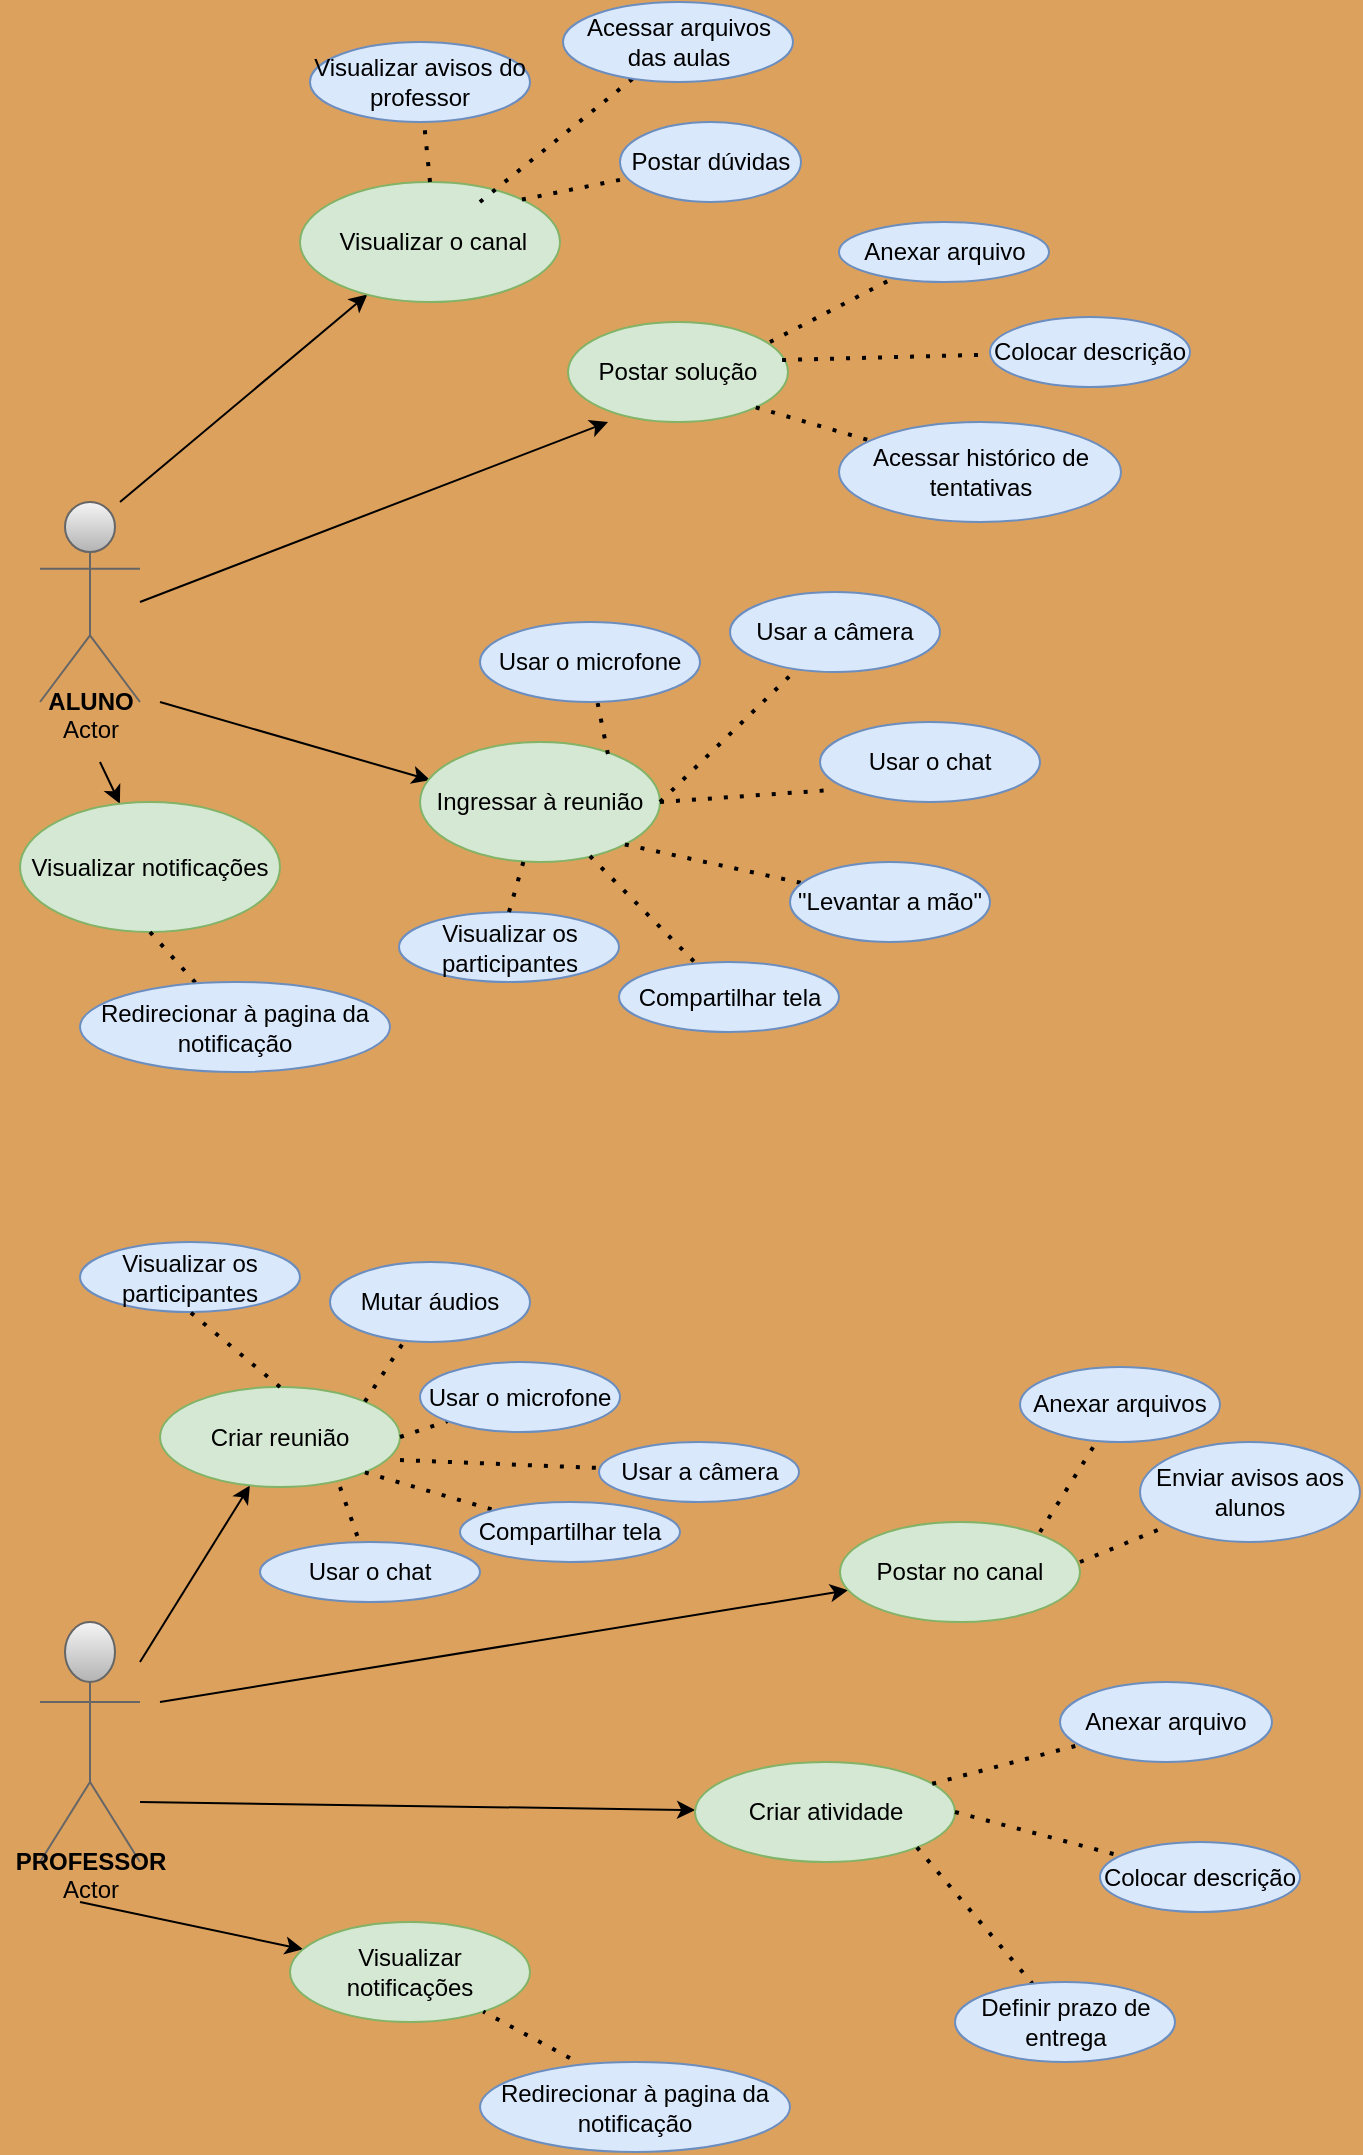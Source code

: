 <mxfile version="17.1.0" type="github">
  <diagram id="aVr9w3ZwwVEJyQvbq-az" name="Page-1">
    <mxGraphModel dx="1422" dy="780" grid="1" gridSize="10" guides="1" tooltips="1" connect="1" arrows="1" fold="1" page="1" pageScale="1" pageWidth="827" pageHeight="1169" background="#DDA15E" math="0" shadow="0">
      <root>
        <mxCell id="0" />
        <mxCell id="1" parent="0" />
        <mxCell id="Xs3dQTuyf7m6ERbla3pM-1" value="Actor" style="shape=umlActor;verticalLabelPosition=bottom;verticalAlign=top;html=1;outlineConnect=0;fillColor=#f5f5f5;strokeColor=#666666;gradientColor=#b3b3b3;" parent="1" vertex="1">
          <mxGeometry x="40" y="860" width="50" height="120" as="geometry" />
        </mxCell>
        <mxCell id="Xs3dQTuyf7m6ERbla3pM-4" value="Actor" style="shape=umlActor;verticalLabelPosition=bottom;verticalAlign=top;html=1;outlineConnect=0;fillColor=#f5f5f5;strokeColor=#666666;gradientColor=#b3b3b3;" parent="1" vertex="1">
          <mxGeometry x="40" y="300" width="50" height="100" as="geometry" />
        </mxCell>
        <mxCell id="Xs3dQTuyf7m6ERbla3pM-5" value="" style="endArrow=classic;html=1;rounded=0;entryX=0.182;entryY=1;entryDx=0;entryDy=0;entryPerimeter=0;" parent="1" target="Xs3dQTuyf7m6ERbla3pM-7" edge="1">
          <mxGeometry width="50" height="50" relative="1" as="geometry">
            <mxPoint x="90" y="350" as="sourcePoint" />
            <mxPoint x="140" y="300" as="targetPoint" />
          </mxGeometry>
        </mxCell>
        <mxCell id="Xs3dQTuyf7m6ERbla3pM-6" value="" style="endArrow=classic;html=1;rounded=0;entryX=0.042;entryY=0.317;entryDx=0;entryDy=0;entryPerimeter=0;" parent="1" target="Xs3dQTuyf7m6ERbla3pM-8" edge="1">
          <mxGeometry width="50" height="50" relative="1" as="geometry">
            <mxPoint x="100" y="400" as="sourcePoint" />
            <mxPoint x="140" y="440" as="targetPoint" />
          </mxGeometry>
        </mxCell>
        <mxCell id="Xs3dQTuyf7m6ERbla3pM-7" value="Postar solução" style="ellipse;whiteSpace=wrap;html=1;fillColor=#d5e8d4;strokeColor=#82b366;" parent="1" vertex="1">
          <mxGeometry x="304" y="210" width="110" height="50" as="geometry" />
        </mxCell>
        <mxCell id="Xs3dQTuyf7m6ERbla3pM-8" value="Ingressar à reunião" style="ellipse;whiteSpace=wrap;html=1;fillColor=#d5e8d4;strokeColor=#82b366;" parent="1" vertex="1">
          <mxGeometry x="230" y="420" width="120" height="60" as="geometry" />
        </mxCell>
        <mxCell id="Xs3dQTuyf7m6ERbla3pM-9" value="" style="endArrow=none;dashed=1;html=1;dashPattern=1 3;strokeWidth=2;rounded=0;exitX=0.918;exitY=0.2;exitDx=0;exitDy=0;exitPerimeter=0;" parent="1" source="Xs3dQTuyf7m6ERbla3pM-7" target="Xs3dQTuyf7m6ERbla3pM-10" edge="1">
          <mxGeometry width="50" height="50" relative="1" as="geometry">
            <mxPoint x="230" y="260" as="sourcePoint" />
            <mxPoint x="260" y="230" as="targetPoint" />
          </mxGeometry>
        </mxCell>
        <mxCell id="Xs3dQTuyf7m6ERbla3pM-10" value="Anexar arquivo" style="ellipse;whiteSpace=wrap;html=1;fillColor=#dae8fc;strokeColor=#6c8ebf;" parent="1" vertex="1">
          <mxGeometry x="439.5" y="160" width="105" height="30" as="geometry" />
        </mxCell>
        <mxCell id="Xs3dQTuyf7m6ERbla3pM-11" value="" style="endArrow=classic;html=1;rounded=0;" parent="1" target="Xs3dQTuyf7m6ERbla3pM-12" edge="1">
          <mxGeometry width="50" height="50" relative="1" as="geometry">
            <mxPoint x="90" y="880" as="sourcePoint" />
            <mxPoint x="140" y="830" as="targetPoint" />
          </mxGeometry>
        </mxCell>
        <mxCell id="Xs3dQTuyf7m6ERbla3pM-12" value="Criar reunião" style="ellipse;whiteSpace=wrap;html=1;fillColor=#d5e8d4;strokeColor=#82b366;" parent="1" vertex="1">
          <mxGeometry x="100" y="742.5" width="120" height="50" as="geometry" />
        </mxCell>
        <mxCell id="Xs3dQTuyf7m6ERbla3pM-13" value="" style="endArrow=classic;html=1;rounded=0;" parent="1" target="Xs3dQTuyf7m6ERbla3pM-14" edge="1">
          <mxGeometry width="50" height="50" relative="1" as="geometry">
            <mxPoint x="90" y="950" as="sourcePoint" />
            <mxPoint x="140" y="1010" as="targetPoint" />
          </mxGeometry>
        </mxCell>
        <mxCell id="Xs3dQTuyf7m6ERbla3pM-14" value="Criar atividade" style="ellipse;whiteSpace=wrap;html=1;fillColor=#d5e8d4;strokeColor=#82b366;" parent="1" vertex="1">
          <mxGeometry x="367.5" y="930" width="130" height="50" as="geometry" />
        </mxCell>
        <mxCell id="Xs3dQTuyf7m6ERbla3pM-15" value="" style="endArrow=none;dashed=1;html=1;dashPattern=1 3;strokeWidth=2;rounded=0;exitX=1;exitY=0;exitDx=0;exitDy=0;" parent="1" source="Xs3dQTuyf7m6ERbla3pM-12" target="Xs3dQTuyf7m6ERbla3pM-16" edge="1">
          <mxGeometry width="50" height="50" relative="1" as="geometry">
            <mxPoint x="250" y="810" as="sourcePoint" />
            <mxPoint x="300" y="760" as="targetPoint" />
          </mxGeometry>
        </mxCell>
        <mxCell id="Xs3dQTuyf7m6ERbla3pM-16" value="Mutar áudios" style="ellipse;whiteSpace=wrap;html=1;fillColor=#dae8fc;strokeColor=#6c8ebf;" parent="1" vertex="1">
          <mxGeometry x="185" y="680" width="100" height="40" as="geometry" />
        </mxCell>
        <mxCell id="Xs3dQTuyf7m6ERbla3pM-17" value="" style="endArrow=none;dashed=1;html=1;dashPattern=1 3;strokeWidth=2;rounded=0;exitX=1;exitY=0.5;exitDx=0;exitDy=0;" parent="1" source="Xs3dQTuyf7m6ERbla3pM-12" target="Xs3dQTuyf7m6ERbla3pM-18" edge="1">
          <mxGeometry width="50" height="50" relative="1" as="geometry">
            <mxPoint x="270" y="830" as="sourcePoint" />
            <mxPoint x="310" y="810" as="targetPoint" />
          </mxGeometry>
        </mxCell>
        <mxCell id="Xs3dQTuyf7m6ERbla3pM-18" value="Usar o microfone" style="ellipse;whiteSpace=wrap;html=1;fillColor=#dae8fc;strokeColor=#6c8ebf;" parent="1" vertex="1">
          <mxGeometry x="230" y="730" width="100" height="35" as="geometry" />
        </mxCell>
        <mxCell id="Xs3dQTuyf7m6ERbla3pM-19" value="" style="endArrow=none;dashed=1;html=1;dashPattern=1 3;strokeWidth=2;rounded=0;exitX=1;exitY=0.73;exitDx=0;exitDy=0;exitPerimeter=0;" parent="1" source="Xs3dQTuyf7m6ERbla3pM-12" target="Xs3dQTuyf7m6ERbla3pM-20" edge="1">
          <mxGeometry width="50" height="50" relative="1" as="geometry">
            <mxPoint x="260" y="840" as="sourcePoint" />
            <mxPoint x="350" y="840" as="targetPoint" />
          </mxGeometry>
        </mxCell>
        <mxCell id="Xs3dQTuyf7m6ERbla3pM-20" value="Usar a câmera" style="ellipse;whiteSpace=wrap;html=1;fillColor=#dae8fc;strokeColor=#6c8ebf;" parent="1" vertex="1">
          <mxGeometry x="319.5" y="770" width="100" height="30" as="geometry" />
        </mxCell>
        <mxCell id="Xs3dQTuyf7m6ERbla3pM-21" value="" style="endArrow=none;dashed=1;html=1;dashPattern=1 3;strokeWidth=2;rounded=0;exitX=1;exitY=1;exitDx=0;exitDy=0;" parent="1" source="Xs3dQTuyf7m6ERbla3pM-12" target="Xs3dQTuyf7m6ERbla3pM-22" edge="1">
          <mxGeometry width="50" height="50" relative="1" as="geometry">
            <mxPoint x="260" y="840" as="sourcePoint" />
            <mxPoint x="330" y="870" as="targetPoint" />
          </mxGeometry>
        </mxCell>
        <mxCell id="Xs3dQTuyf7m6ERbla3pM-22" value="Compartilhar tela" style="ellipse;whiteSpace=wrap;html=1;fillColor=#dae8fc;strokeColor=#6c8ebf;" parent="1" vertex="1">
          <mxGeometry x="250" y="800" width="110" height="30" as="geometry" />
        </mxCell>
        <mxCell id="Xs3dQTuyf7m6ERbla3pM-23" value="" style="endArrow=none;dashed=1;html=1;dashPattern=1 3;strokeWidth=2;rounded=0;exitX=0.75;exitY=1;exitDx=0;exitDy=0;exitPerimeter=0;" parent="1" source="Xs3dQTuyf7m6ERbla3pM-12" target="Xs3dQTuyf7m6ERbla3pM-24" edge="1">
          <mxGeometry width="50" height="50" relative="1" as="geometry">
            <mxPoint x="290" y="890" as="sourcePoint" />
            <mxPoint x="250" y="840" as="targetPoint" />
          </mxGeometry>
        </mxCell>
        <mxCell id="Xs3dQTuyf7m6ERbla3pM-24" value="Usar o chat" style="ellipse;whiteSpace=wrap;html=1;fillColor=#dae8fc;strokeColor=#6c8ebf;" parent="1" vertex="1">
          <mxGeometry x="150" y="820" width="110" height="30" as="geometry" />
        </mxCell>
        <mxCell id="Xs3dQTuyf7m6ERbla3pM-25" value="" style="endArrow=none;dashed=1;html=1;dashPattern=1 3;strokeWidth=2;rounded=0;exitX=1;exitY=0.5;exitDx=0;exitDy=0;" parent="1" target="Xs3dQTuyf7m6ERbla3pM-26" edge="1" source="Xs3dQTuyf7m6ERbla3pM-14">
          <mxGeometry width="50" height="50" relative="1" as="geometry">
            <mxPoint x="440" y="1050" as="sourcePoint" />
            <mxPoint x="320" y="1040" as="targetPoint" />
          </mxGeometry>
        </mxCell>
        <mxCell id="Xs3dQTuyf7m6ERbla3pM-26" value="Colocar descrição" style="ellipse;whiteSpace=wrap;html=1;fillColor=#dae8fc;strokeColor=#6c8ebf;" parent="1" vertex="1">
          <mxGeometry x="570" y="970" width="100" height="35" as="geometry" />
        </mxCell>
        <mxCell id="Xs3dQTuyf7m6ERbla3pM-27" value="" style="endArrow=none;dashed=1;html=1;dashPattern=1 3;strokeWidth=2;rounded=0;" parent="1" source="Xs3dQTuyf7m6ERbla3pM-14" target="Xs3dQTuyf7m6ERbla3pM-28" edge="1">
          <mxGeometry width="50" height="50" relative="1" as="geometry">
            <mxPoint x="320" y="1070" as="sourcePoint" />
            <mxPoint x="270" y="1050" as="targetPoint" />
          </mxGeometry>
        </mxCell>
        <mxCell id="Xs3dQTuyf7m6ERbla3pM-28" value="Anexar arquivo" style="ellipse;whiteSpace=wrap;html=1;fillColor=#dae8fc;strokeColor=#6c8ebf;" parent="1" vertex="1">
          <mxGeometry x="550" y="890" width="106" height="40" as="geometry" />
        </mxCell>
        <mxCell id="Xs3dQTuyf7m6ERbla3pM-29" value="" style="endArrow=none;dashed=1;html=1;dashPattern=1 3;strokeWidth=2;rounded=0;exitX=1;exitY=1;exitDx=0;exitDy=0;" parent="1" source="Xs3dQTuyf7m6ERbla3pM-14" target="Xs3dQTuyf7m6ERbla3pM-30" edge="1">
          <mxGeometry width="50" height="50" relative="1" as="geometry">
            <mxPoint x="260" y="1090" as="sourcePoint" />
            <mxPoint x="250" y="1060" as="targetPoint" />
          </mxGeometry>
        </mxCell>
        <mxCell id="Xs3dQTuyf7m6ERbla3pM-30" value="Definir prazo de entrega" style="ellipse;whiteSpace=wrap;html=1;fillColor=#dae8fc;strokeColor=#6c8ebf;" parent="1" vertex="1">
          <mxGeometry x="497.5" y="1040" width="110" height="40" as="geometry" />
        </mxCell>
        <mxCell id="Xs3dQTuyf7m6ERbla3pM-35" value="" style="endArrow=none;dashed=1;html=1;dashPattern=1 3;strokeWidth=2;rounded=0;exitX=0.783;exitY=0.1;exitDx=0;exitDy=0;exitPerimeter=0;" parent="1" source="Xs3dQTuyf7m6ERbla3pM-8" target="Xs3dQTuyf7m6ERbla3pM-36" edge="1">
          <mxGeometry width="50" height="50" relative="1" as="geometry">
            <mxPoint x="244" y="430" as="sourcePoint" />
            <mxPoint x="280" y="400" as="targetPoint" />
          </mxGeometry>
        </mxCell>
        <mxCell id="Xs3dQTuyf7m6ERbla3pM-36" value="Usar o microfone" style="ellipse;whiteSpace=wrap;html=1;fillColor=#dae8fc;strokeColor=#6c8ebf;" parent="1" vertex="1">
          <mxGeometry x="260" y="360" width="110" height="40" as="geometry" />
        </mxCell>
        <mxCell id="Xs3dQTuyf7m6ERbla3pM-37" value="" style="endArrow=none;dashed=1;html=1;dashPattern=1 3;strokeWidth=2;rounded=0;exitX=1;exitY=0.5;exitDx=0;exitDy=0;" parent="1" source="Xs3dQTuyf7m6ERbla3pM-8" target="Xs3dQTuyf7m6ERbla3pM-38" edge="1">
          <mxGeometry width="50" height="50" relative="1" as="geometry">
            <mxPoint x="260" y="450" as="sourcePoint" />
            <mxPoint x="300" y="440" as="targetPoint" />
          </mxGeometry>
        </mxCell>
        <mxCell id="Xs3dQTuyf7m6ERbla3pM-38" value="Usar a câmera" style="ellipse;whiteSpace=wrap;html=1;fillColor=#dae8fc;strokeColor=#6c8ebf;" parent="1" vertex="1">
          <mxGeometry x="385" y="345" width="105" height="40" as="geometry" />
        </mxCell>
        <mxCell id="Xs3dQTuyf7m6ERbla3pM-39" value="" style="endArrow=none;dashed=1;html=1;dashPattern=1 3;strokeWidth=2;rounded=0;entryX=0.055;entryY=0.85;entryDx=0;entryDy=0;entryPerimeter=0;exitX=1;exitY=0.5;exitDx=0;exitDy=0;" parent="1" source="Xs3dQTuyf7m6ERbla3pM-8" target="Xs3dQTuyf7m6ERbla3pM-40" edge="1">
          <mxGeometry width="50" height="50" relative="1" as="geometry">
            <mxPoint x="250" y="470" as="sourcePoint" />
            <mxPoint x="310" y="470" as="targetPoint" />
          </mxGeometry>
        </mxCell>
        <mxCell id="Xs3dQTuyf7m6ERbla3pM-40" value="Usar o chat" style="ellipse;whiteSpace=wrap;html=1;fillColor=#dae8fc;strokeColor=#6c8ebf;" parent="1" vertex="1">
          <mxGeometry x="430" y="410" width="110" height="40" as="geometry" />
        </mxCell>
        <mxCell id="Xs3dQTuyf7m6ERbla3pM-41" value="" style="endArrow=none;dashed=1;html=1;dashPattern=1 3;strokeWidth=2;rounded=0;exitX=0.973;exitY=0.38;exitDx=0;exitDy=0;exitPerimeter=0;" parent="1" source="Xs3dQTuyf7m6ERbla3pM-7" target="Xs3dQTuyf7m6ERbla3pM-42" edge="1">
          <mxGeometry width="50" height="50" relative="1" as="geometry">
            <mxPoint x="260" y="270" as="sourcePoint" />
            <mxPoint x="320" y="260" as="targetPoint" />
          </mxGeometry>
        </mxCell>
        <mxCell id="Xs3dQTuyf7m6ERbla3pM-42" value="Colocar descrição" style="ellipse;whiteSpace=wrap;html=1;fillColor=#dae8fc;strokeColor=#6c8ebf;" parent="1" vertex="1">
          <mxGeometry x="515" y="207.5" width="100" height="35" as="geometry" />
        </mxCell>
        <mxCell id="Xs3dQTuyf7m6ERbla3pM-43" value="" style="endArrow=none;dashed=1;html=1;dashPattern=1 3;strokeWidth=2;rounded=0;exitX=1;exitY=1;exitDx=0;exitDy=0;" parent="1" source="Xs3dQTuyf7m6ERbla3pM-7" target="Xs3dQTuyf7m6ERbla3pM-44" edge="1">
          <mxGeometry width="50" height="50" relative="1" as="geometry">
            <mxPoint x="250" y="290" as="sourcePoint" />
            <mxPoint x="310" y="290" as="targetPoint" />
          </mxGeometry>
        </mxCell>
        <mxCell id="Xs3dQTuyf7m6ERbla3pM-44" value="Acessar histórico de tentativas" style="ellipse;whiteSpace=wrap;html=1;fillColor=#dae8fc;strokeColor=#6c8ebf;" parent="1" vertex="1">
          <mxGeometry x="439.5" y="260" width="141" height="50" as="geometry" />
        </mxCell>
        <mxCell id="Xs3dQTuyf7m6ERbla3pM-45" value="" style="endArrow=none;dashed=1;html=1;dashPattern=1 3;strokeWidth=2;rounded=0;exitX=1;exitY=1;exitDx=0;exitDy=0;" parent="1" source="Xs3dQTuyf7m6ERbla3pM-8" target="Xs3dQTuyf7m6ERbla3pM-46" edge="1">
          <mxGeometry width="50" height="50" relative="1" as="geometry">
            <mxPoint x="235" y="475" as="sourcePoint" />
            <mxPoint x="300" y="490" as="targetPoint" />
          </mxGeometry>
        </mxCell>
        <mxCell id="Xs3dQTuyf7m6ERbla3pM-46" value="&quot;Levantar a mão&quot;" style="ellipse;whiteSpace=wrap;html=1;fillColor=#dae8fc;strokeColor=#6c8ebf;" parent="1" vertex="1">
          <mxGeometry x="415" y="480" width="100" height="40" as="geometry" />
        </mxCell>
        <mxCell id="Xs3dQTuyf7m6ERbla3pM-47" value="" style="endArrow=none;dashed=1;html=1;dashPattern=1 3;strokeWidth=2;rounded=0;exitX=0.708;exitY=0.95;exitDx=0;exitDy=0;exitPerimeter=0;" parent="1" source="Xs3dQTuyf7m6ERbla3pM-8" target="Xs3dQTuyf7m6ERbla3pM-48" edge="1">
          <mxGeometry width="50" height="50" relative="1" as="geometry">
            <mxPoint x="230" y="520" as="sourcePoint" />
            <mxPoint x="235" y="470" as="targetPoint" />
          </mxGeometry>
        </mxCell>
        <mxCell id="Xs3dQTuyf7m6ERbla3pM-48" value="Compartilhar tela" style="ellipse;whiteSpace=wrap;html=1;fillColor=#dae8fc;strokeColor=#6c8ebf;" parent="1" vertex="1">
          <mxGeometry x="329.5" y="530" width="110" height="35" as="geometry" />
        </mxCell>
        <mxCell id="Xs3dQTuyf7m6ERbla3pM-49" value="" style="endArrow=classic;html=1;rounded=0;" parent="1" target="Xs3dQTuyf7m6ERbla3pM-50" edge="1">
          <mxGeometry width="50" height="50" relative="1" as="geometry">
            <mxPoint x="80" y="300" as="sourcePoint" />
            <mxPoint x="160" y="150" as="targetPoint" />
          </mxGeometry>
        </mxCell>
        <mxCell id="Xs3dQTuyf7m6ERbla3pM-50" value="&lt;div&gt;&amp;nbsp;Visualizar o canal&lt;/div&gt;" style="ellipse;whiteSpace=wrap;html=1;fillColor=#d5e8d4;strokeColor=#82b366;" parent="1" vertex="1">
          <mxGeometry x="170" y="140" width="130" height="60" as="geometry" />
        </mxCell>
        <mxCell id="Xs3dQTuyf7m6ERbla3pM-51" value="" style="endArrow=none;dashed=1;html=1;dashPattern=1 3;strokeWidth=2;rounded=0;exitX=0.692;exitY=0.167;exitDx=0;exitDy=0;exitPerimeter=0;" parent="1" target="Xs3dQTuyf7m6ERbla3pM-52" edge="1" source="Xs3dQTuyf7m6ERbla3pM-50">
          <mxGeometry width="50" height="50" relative="1" as="geometry">
            <mxPoint x="230" y="100" as="sourcePoint" />
            <mxPoint x="280" y="70" as="targetPoint" />
          </mxGeometry>
        </mxCell>
        <mxCell id="Xs3dQTuyf7m6ERbla3pM-52" value="Acessar arquivos das aulas" style="ellipse;whiteSpace=wrap;html=1;fillColor=#dae8fc;strokeColor=#6c8ebf;" parent="1" vertex="1">
          <mxGeometry x="301.5" y="50" width="115" height="40" as="geometry" />
        </mxCell>
        <mxCell id="Xs3dQTuyf7m6ERbla3pM-53" value="" style="endArrow=none;dashed=1;html=1;dashPattern=1 3;strokeWidth=2;rounded=0;exitX=1;exitY=0;exitDx=0;exitDy=0;" parent="1" target="Xs3dQTuyf7m6ERbla3pM-54" edge="1" source="Xs3dQTuyf7m6ERbla3pM-50">
          <mxGeometry width="50" height="50" relative="1" as="geometry">
            <mxPoint x="249" y="130" as="sourcePoint" />
            <mxPoint x="290" y="110" as="targetPoint" />
          </mxGeometry>
        </mxCell>
        <mxCell id="Xs3dQTuyf7m6ERbla3pM-54" value="Postar dúvidas" style="ellipse;whiteSpace=wrap;html=1;fillColor=#dae8fc;strokeColor=#6c8ebf;" parent="1" vertex="1">
          <mxGeometry x="330" y="110" width="90.5" height="40" as="geometry" />
        </mxCell>
        <mxCell id="Xs3dQTuyf7m6ERbla3pM-55" value="" style="endArrow=none;dashed=1;html=1;dashPattern=1 3;strokeWidth=2;rounded=0;exitX=0.5;exitY=0;exitDx=0;exitDy=0;" parent="1" target="Xs3dQTuyf7m6ERbla3pM-56" edge="1" source="Xs3dQTuyf7m6ERbla3pM-50">
          <mxGeometry width="50" height="50" relative="1" as="geometry">
            <mxPoint x="175" y="90" as="sourcePoint" />
            <mxPoint x="200" y="50" as="targetPoint" />
          </mxGeometry>
        </mxCell>
        <mxCell id="Xs3dQTuyf7m6ERbla3pM-56" value="Visualizar avisos do professor" style="ellipse;whiteSpace=wrap;html=1;fillColor=#dae8fc;strokeColor=#6c8ebf;" parent="1" vertex="1">
          <mxGeometry x="175" y="70" width="110" height="40" as="geometry" />
        </mxCell>
        <mxCell id="Xs3dQTuyf7m6ERbla3pM-57" value="" style="endArrow=classic;html=1;rounded=0;" parent="1" target="Xs3dQTuyf7m6ERbla3pM-64" edge="1">
          <mxGeometry width="50" height="50" relative="1" as="geometry">
            <mxPoint x="60" y="1000" as="sourcePoint" />
            <mxPoint x="110" y="1080" as="targetPoint" />
          </mxGeometry>
        </mxCell>
        <mxCell id="Xs3dQTuyf7m6ERbla3pM-58" value="" style="endArrow=classic;html=1;rounded=0;" parent="1" target="Xs3dQTuyf7m6ERbla3pM-59" edge="1">
          <mxGeometry width="50" height="50" relative="1" as="geometry">
            <mxPoint x="100" y="900" as="sourcePoint" />
            <mxPoint x="480" y="830" as="targetPoint" />
          </mxGeometry>
        </mxCell>
        <mxCell id="Xs3dQTuyf7m6ERbla3pM-59" value="Postar no canal" style="ellipse;whiteSpace=wrap;html=1;fillColor=#d5e8d4;strokeColor=#82b366;" parent="1" vertex="1">
          <mxGeometry x="440" y="810" width="120" height="50" as="geometry" />
        </mxCell>
        <mxCell id="Xs3dQTuyf7m6ERbla3pM-60" value="" style="endArrow=none;dashed=1;html=1;dashPattern=1 3;strokeWidth=2;rounded=0;" parent="1" target="Xs3dQTuyf7m6ERbla3pM-61" edge="1">
          <mxGeometry width="50" height="50" relative="1" as="geometry">
            <mxPoint x="540" y="815" as="sourcePoint" />
            <mxPoint x="570" y="770" as="targetPoint" />
          </mxGeometry>
        </mxCell>
        <mxCell id="Xs3dQTuyf7m6ERbla3pM-61" value="Anexar arquivos" style="ellipse;whiteSpace=wrap;html=1;fillColor=#dae8fc;strokeColor=#6c8ebf;" parent="1" vertex="1">
          <mxGeometry x="530" y="732.5" width="100" height="37.5" as="geometry" />
        </mxCell>
        <mxCell id="Xs3dQTuyf7m6ERbla3pM-62" value="" style="endArrow=none;dashed=1;html=1;dashPattern=1 3;strokeWidth=2;rounded=0;" parent="1" target="Xs3dQTuyf7m6ERbla3pM-63" edge="1">
          <mxGeometry width="50" height="50" relative="1" as="geometry">
            <mxPoint x="560" y="830" as="sourcePoint" />
            <mxPoint x="600" y="800" as="targetPoint" />
          </mxGeometry>
        </mxCell>
        <mxCell id="Xs3dQTuyf7m6ERbla3pM-63" value="Enviar avisos aos alunos" style="ellipse;whiteSpace=wrap;html=1;fillColor=#dae8fc;strokeColor=#6c8ebf;" parent="1" vertex="1">
          <mxGeometry x="590" y="770" width="110" height="50" as="geometry" />
        </mxCell>
        <mxCell id="Xs3dQTuyf7m6ERbla3pM-64" value="Visualizar notificações" style="ellipse;whiteSpace=wrap;html=1;fillColor=#d5e8d4;strokeColor=#82b366;" parent="1" vertex="1">
          <mxGeometry x="165" y="1010" width="120" height="50" as="geometry" />
        </mxCell>
        <mxCell id="Xs3dQTuyf7m6ERbla3pM-65" value="" style="endArrow=classic;html=1;rounded=0;" parent="1" target="Xs3dQTuyf7m6ERbla3pM-66" edge="1">
          <mxGeometry width="50" height="50" relative="1" as="geometry">
            <mxPoint x="70" y="430" as="sourcePoint" />
            <mxPoint x="80" y="490" as="targetPoint" />
          </mxGeometry>
        </mxCell>
        <mxCell id="Xs3dQTuyf7m6ERbla3pM-66" value="Visualizar notificações" style="ellipse;whiteSpace=wrap;html=1;fillColor=#d5e8d4;strokeColor=#82b366;" parent="1" vertex="1">
          <mxGeometry x="30" y="450" width="130" height="65" as="geometry" />
        </mxCell>
        <mxCell id="Xs3dQTuyf7m6ERbla3pM-69" value="&lt;b&gt;ALUNO&lt;/b&gt;" style="text;html=1;align=center;verticalAlign=middle;resizable=0;points=[];autosize=1;strokeColor=none;fillColor=none;" parent="1" vertex="1">
          <mxGeometry x="35" y="390" width="60" height="20" as="geometry" />
        </mxCell>
        <mxCell id="Xs3dQTuyf7m6ERbla3pM-70" value="&lt;b&gt;PROFESSOR&lt;/b&gt;" style="text;html=1;align=center;verticalAlign=middle;resizable=0;points=[];autosize=1;strokeColor=none;fillColor=none;" parent="1" vertex="1">
          <mxGeometry x="20" y="970" width="90" height="20" as="geometry" />
        </mxCell>
        <mxCell id="Xs3dQTuyf7m6ERbla3pM-71" value="Visualizar os participantes" style="ellipse;whiteSpace=wrap;html=1;fillColor=#dae8fc;strokeColor=#6c8ebf;" parent="1" vertex="1">
          <mxGeometry x="60" y="670" width="110" height="35" as="geometry" />
        </mxCell>
        <mxCell id="Xs3dQTuyf7m6ERbla3pM-72" value="" style="endArrow=none;dashed=1;html=1;dashPattern=1 3;strokeWidth=2;rounded=0;exitX=0.5;exitY=0;exitDx=0;exitDy=0;entryX=0.5;entryY=1;entryDx=0;entryDy=0;" parent="1" source="Xs3dQTuyf7m6ERbla3pM-12" target="Xs3dQTuyf7m6ERbla3pM-71" edge="1">
          <mxGeometry width="50" height="50" relative="1" as="geometry">
            <mxPoint x="60" y="750" as="sourcePoint" />
            <mxPoint x="120" y="710" as="targetPoint" />
          </mxGeometry>
        </mxCell>
        <mxCell id="Xs3dQTuyf7m6ERbla3pM-75" value="Visualizar os participantes" style="ellipse;whiteSpace=wrap;html=1;fillColor=#dae8fc;strokeColor=#6c8ebf;" parent="1" vertex="1">
          <mxGeometry x="219.5" y="505" width="110" height="35" as="geometry" />
        </mxCell>
        <mxCell id="Xs3dQTuyf7m6ERbla3pM-76" value="" style="endArrow=none;dashed=1;html=1;dashPattern=1 3;strokeWidth=2;rounded=0;entryX=0.433;entryY=0.983;entryDx=0;entryDy=0;entryPerimeter=0;exitX=0.5;exitY=0;exitDx=0;exitDy=0;" parent="1" source="Xs3dQTuyf7m6ERbla3pM-75" target="Xs3dQTuyf7m6ERbla3pM-8" edge="1">
          <mxGeometry width="50" height="50" relative="1" as="geometry">
            <mxPoint x="235" y="532.5" as="sourcePoint" />
            <mxPoint x="285" y="482.5" as="targetPoint" />
          </mxGeometry>
        </mxCell>
        <mxCell id="qLayKexHHHxMtdB01akL-1" value="" style="endArrow=none;dashed=1;html=1;dashPattern=1 3;strokeWidth=2;rounded=0;exitX=0.5;exitY=1;exitDx=0;exitDy=0;" parent="1" source="Xs3dQTuyf7m6ERbla3pM-66" target="qLayKexHHHxMtdB01akL-2" edge="1">
          <mxGeometry width="50" height="50" relative="1" as="geometry">
            <mxPoint x="80" y="560" as="sourcePoint" />
            <mxPoint x="60" y="530" as="targetPoint" />
          </mxGeometry>
        </mxCell>
        <mxCell id="qLayKexHHHxMtdB01akL-2" value="Redirecionar à pagina da notificação" style="ellipse;whiteSpace=wrap;html=1;fillColor=#dae8fc;strokeColor=#6c8ebf;" parent="1" vertex="1">
          <mxGeometry x="60" y="540" width="155" height="45" as="geometry" />
        </mxCell>
        <mxCell id="qLayKexHHHxMtdB01akL-3" value="Redirecionar à pagina da notificação" style="ellipse;whiteSpace=wrap;html=1;fillColor=#dae8fc;strokeColor=#6c8ebf;" parent="1" vertex="1">
          <mxGeometry x="260" y="1080" width="155" height="45" as="geometry" />
        </mxCell>
        <mxCell id="qLayKexHHHxMtdB01akL-4" value="" style="endArrow=none;dashed=1;html=1;dashPattern=1 3;strokeWidth=2;rounded=0;exitX=0.29;exitY=-0.044;exitDx=0;exitDy=0;exitPerimeter=0;" parent="1" source="qLayKexHHHxMtdB01akL-3" target="Xs3dQTuyf7m6ERbla3pM-64" edge="1">
          <mxGeometry width="50" height="50" relative="1" as="geometry">
            <mxPoint x="90" y="1150" as="sourcePoint" />
            <mxPoint x="140" y="1120" as="targetPoint" />
          </mxGeometry>
        </mxCell>
      </root>
    </mxGraphModel>
  </diagram>
</mxfile>
